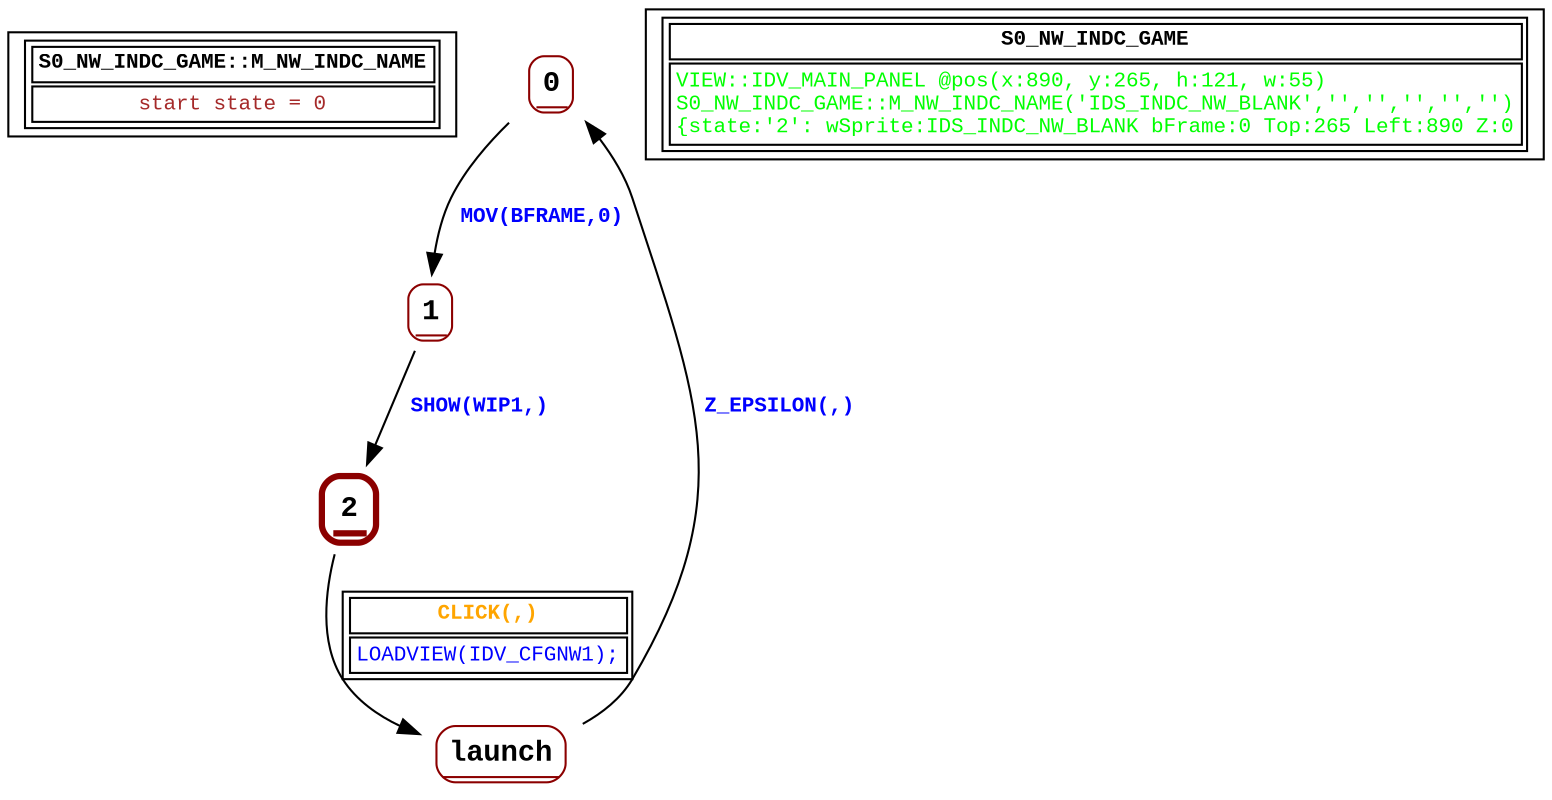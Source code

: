 digraph Automaton {
 fontname="Courier New"
	node [shape=oval, fontname="Courier New"];
	filename[shape = record, fontsize=10, label=< <table border="1"><tr><td><b>S0_NW_INDC_GAME::M_NW_INDC_NAME<br align="left"/></b></td></tr>
<tr><td><font point-size="10" color ="brown">start state = 0<br align="left"/></font></td></tr></table>>
];
	0[shape = none, fontsize=14, label=< <table border="1" color="darkred" style="rounded"><tr><td sides="b"><b>0<br align="left"/></b></td></tr>
</table>>];
"0" -> "1" [fontcolor=blue,fontsize=10,fontname="Courier New", label=< <table border="0"><tr><td><b>MOV(BFRAME,0)<br align="left"/></b></td></tr>
</table>>
];
	1[shape = none, fontsize=14, label=< <table border="1" color="darkred" style="rounded"><tr><td sides="b"><b>1<br align="left"/></b></td></tr>
</table>>];
"1" -> "2" [fontcolor=blue,fontsize=10,fontname="Courier New", label=< <table border="0"><tr><td><b>SHOW(WIP1,)<br align="left"/></b></td></tr>
</table>>
];
	2[shape = none, fontsize=14, label=< <table border="3" color="darkred" style="rounded"><tr><td sides="b"><b>2<br align="left"/></b></td></tr>
</table>>];
"2" -> "launch" [fontcolor=orange,fontsize=10,fontname="Courier New", label=< <table border="1"><tr><td><b>CLICK(,)<br align="left"/></b></td></tr>
<tr><td><font point-size="10" color ="blue">LOADVIEW(IDV_CFGNW1);<br align="left"/></font></td></tr></table>>
];
	launch[shape = none, fontsize=14, label=< <table border="1" color="darkred" style="rounded"><tr><td sides="b"><b>launch<br align="left"/></b></td></tr>
</table>>];
"launch" -> "0" [fontcolor=blue,fontsize=10,fontname="Courier New", label=< <table border="0"><tr><td><b>Z_EPSILON(,)<br align="left"/></b></td></tr>
</table>>
];
	status[shape = record, fontsize=10, label=< <table border="1"><tr><td><b>S0_NW_INDC_GAME<br align="left"/></b></td></tr>
<tr><td><font point-size="10" color ="green">VIEW::IDV_MAIN_PANEL @pos(x:890, y:265, h:121, w:55)<br align="left"/>S0_NW_INDC_GAME::M_NW_INDC_NAME(&apos;IDS_INDC_NW_BLANK&apos;,&apos;&apos;,&apos;&apos;,&apos;&apos;,&apos;&apos;,&apos;&apos;)<br align="left"/>			&#123;state:&apos;2&apos;: wSprite:IDS_INDC_NW_BLANK bFrame:0 Top:265 Left:890 Z:0<br align="left"/></font></td></tr></table>>
];
}

